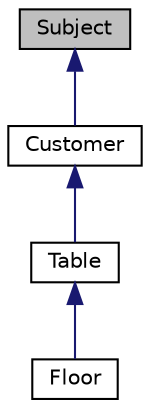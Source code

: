 digraph "Subject"
{
 // LATEX_PDF_SIZE
  edge [fontname="Helvetica",fontsize="10",labelfontname="Helvetica",labelfontsize="10"];
  node [fontname="Helvetica",fontsize="10",shape=record];
  Node1 [label="Subject",height=0.2,width=0.4,color="black", fillcolor="grey75", style="filled", fontcolor="black",tooltip="The Subject class represents the subject of the observer pattern."];
  Node1 -> Node2 [dir="back",color="midnightblue",fontsize="10",style="solid",fontname="Helvetica"];
  Node2 [label="Customer",height=0.2,width=0.4,color="black", fillcolor="white", style="filled",URL="$classCustomer.html",tooltip="The Customer class is a concrete subject in the observer pattern."];
  Node2 -> Node3 [dir="back",color="midnightblue",fontsize="10",style="solid",fontname="Helvetica"];
  Node3 [label="Table",height=0.2,width=0.4,color="black", fillcolor="white", style="filled",URL="$classTable.html",tooltip="The Table class represents a dining table in the restaurant."];
  Node3 -> Node4 [dir="back",color="midnightblue",fontsize="10",style="solid",fontname="Helvetica"];
  Node4 [label="Floor",height=0.2,width=0.4,color="black", fillcolor="white", style="filled",URL="$classFloor.html",tooltip="The Floor class represents a floor in a restaurant with multiple tables."];
}

